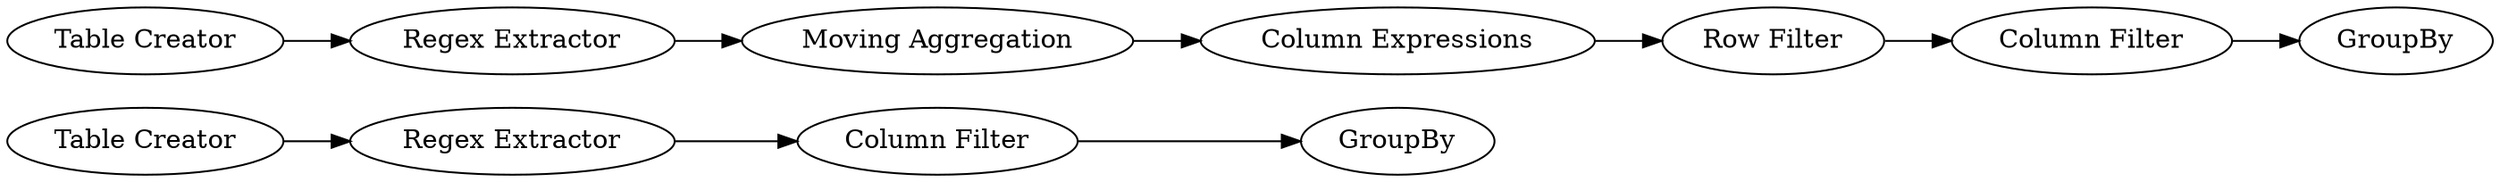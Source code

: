digraph {
	13 -> 15
	12 -> 13
	1 -> 2
	3 -> 6
	10 -> 3
	11 -> 12
	9 -> 10
	2 -> 4
	4 -> 9
	13 [label="Column Filter"]
	1 [label="Table Creator"]
	9 [label="Column Expressions"]
	11 [label="Table Creator"]
	4 [label="Moving Aggregation"]
	6 [label=GroupBy]
	15 [label=GroupBy]
	12 [label="Regex Extractor"]
	3 [label="Column Filter"]
	2 [label="Regex Extractor"]
	10 [label="Row Filter"]
	rankdir=LR
}
